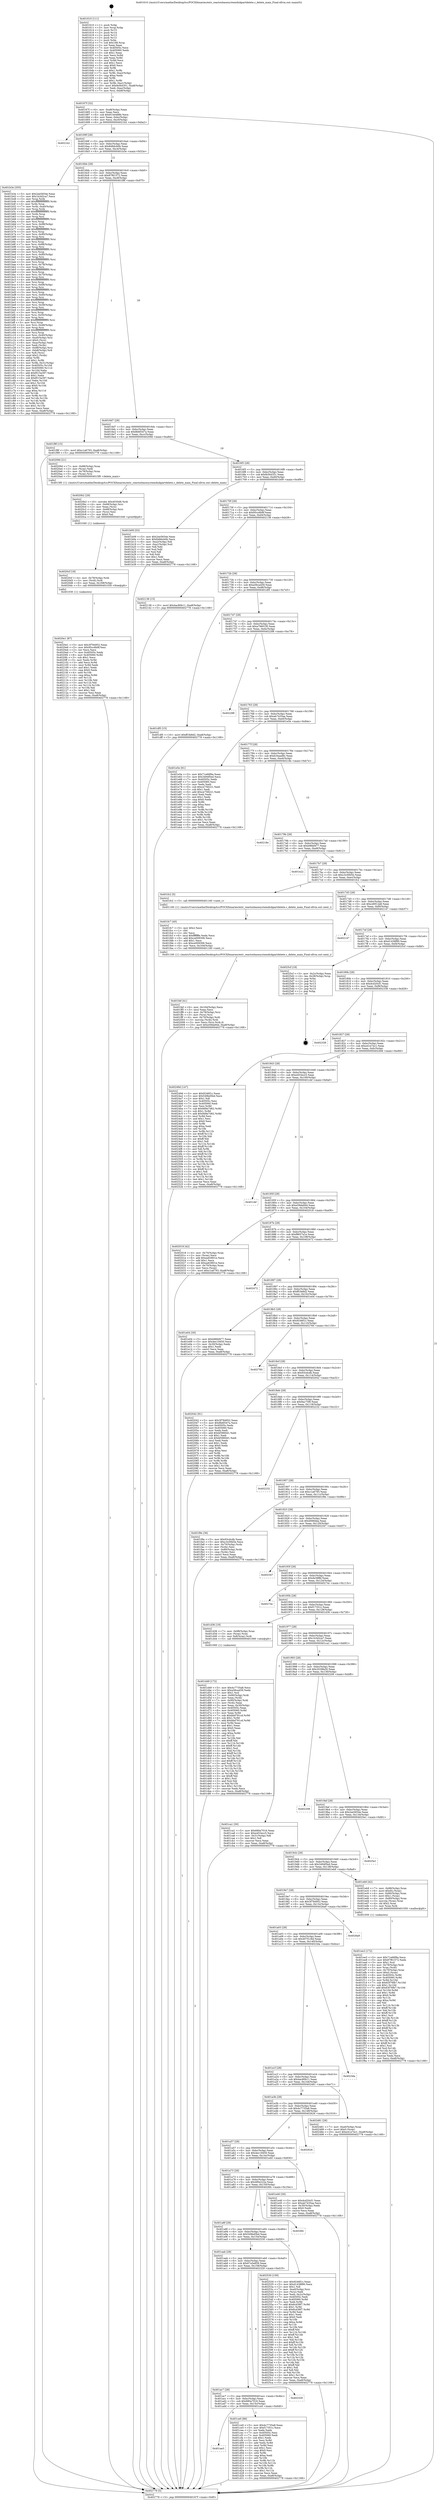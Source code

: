 digraph "0x401610" {
  label = "0x401610 (/mnt/c/Users/mathe/Desktop/tcc/POCII/binaries/extr_reactosbasesystemdiskpartdelete.c_delete_main_Final-ollvm.out::main(0))"
  labelloc = "t"
  node[shape=record]

  Entry [label="",width=0.3,height=0.3,shape=circle,fillcolor=black,style=filled]
  "0x40167f" [label="{
     0x40167f [32]\l
     | [instrs]\l
     &nbsp;&nbsp;0x40167f \<+6\>: mov -0xa8(%rbp),%eax\l
     &nbsp;&nbsp;0x401685 \<+2\>: mov %eax,%ecx\l
     &nbsp;&nbsp;0x401687 \<+6\>: sub $0x8144488b,%ecx\l
     &nbsp;&nbsp;0x40168d \<+6\>: mov %eax,-0xbc(%rbp)\l
     &nbsp;&nbsp;0x401693 \<+6\>: mov %ecx,-0xc0(%rbp)\l
     &nbsp;&nbsp;0x401699 \<+6\>: je 00000000004021b2 \<main+0xba2\>\l
  }"]
  "0x4021b2" [label="{
     0x4021b2\l
  }", style=dashed]
  "0x40169f" [label="{
     0x40169f [28]\l
     | [instrs]\l
     &nbsp;&nbsp;0x40169f \<+5\>: jmp 00000000004016a4 \<main+0x94\>\l
     &nbsp;&nbsp;0x4016a4 \<+6\>: mov -0xbc(%rbp),%eax\l
     &nbsp;&nbsp;0x4016aa \<+5\>: sub $0x848dcb0b,%eax\l
     &nbsp;&nbsp;0x4016af \<+6\>: mov %eax,-0xc4(%rbp)\l
     &nbsp;&nbsp;0x4016b5 \<+6\>: je 0000000000401b3e \<main+0x52e\>\l
  }"]
  Exit [label="",width=0.3,height=0.3,shape=circle,fillcolor=black,style=filled,peripheries=2]
  "0x401b3e" [label="{
     0x401b3e [355]\l
     | [instrs]\l
     &nbsp;&nbsp;0x401b3e \<+5\>: mov $0x2ee5654e,%eax\l
     &nbsp;&nbsp;0x401b43 \<+5\>: mov $0x1b3d2ca7,%ecx\l
     &nbsp;&nbsp;0x401b48 \<+3\>: mov %rsp,%rdx\l
     &nbsp;&nbsp;0x401b4b \<+4\>: add $0xfffffffffffffff0,%rdx\l
     &nbsp;&nbsp;0x401b4f \<+3\>: mov %rdx,%rsp\l
     &nbsp;&nbsp;0x401b52 \<+7\>: mov %rdx,-0xa0(%rbp)\l
     &nbsp;&nbsp;0x401b59 \<+3\>: mov %rsp,%rdx\l
     &nbsp;&nbsp;0x401b5c \<+4\>: add $0xfffffffffffffff0,%rdx\l
     &nbsp;&nbsp;0x401b60 \<+3\>: mov %rdx,%rsp\l
     &nbsp;&nbsp;0x401b63 \<+3\>: mov %rsp,%rsi\l
     &nbsp;&nbsp;0x401b66 \<+4\>: add $0xfffffffffffffff0,%rsi\l
     &nbsp;&nbsp;0x401b6a \<+3\>: mov %rsi,%rsp\l
     &nbsp;&nbsp;0x401b6d \<+7\>: mov %rsi,-0x98(%rbp)\l
     &nbsp;&nbsp;0x401b74 \<+3\>: mov %rsp,%rsi\l
     &nbsp;&nbsp;0x401b77 \<+4\>: add $0xfffffffffffffff0,%rsi\l
     &nbsp;&nbsp;0x401b7b \<+3\>: mov %rsi,%rsp\l
     &nbsp;&nbsp;0x401b7e \<+7\>: mov %rsi,-0x90(%rbp)\l
     &nbsp;&nbsp;0x401b85 \<+3\>: mov %rsp,%rsi\l
     &nbsp;&nbsp;0x401b88 \<+4\>: add $0xfffffffffffffff0,%rsi\l
     &nbsp;&nbsp;0x401b8c \<+3\>: mov %rsi,%rsp\l
     &nbsp;&nbsp;0x401b8f \<+7\>: mov %rsi,-0x88(%rbp)\l
     &nbsp;&nbsp;0x401b96 \<+3\>: mov %rsp,%rsi\l
     &nbsp;&nbsp;0x401b99 \<+4\>: add $0xfffffffffffffff0,%rsi\l
     &nbsp;&nbsp;0x401b9d \<+3\>: mov %rsi,%rsp\l
     &nbsp;&nbsp;0x401ba0 \<+4\>: mov %rsi,-0x80(%rbp)\l
     &nbsp;&nbsp;0x401ba4 \<+3\>: mov %rsp,%rsi\l
     &nbsp;&nbsp;0x401ba7 \<+4\>: add $0xfffffffffffffff0,%rsi\l
     &nbsp;&nbsp;0x401bab \<+3\>: mov %rsi,%rsp\l
     &nbsp;&nbsp;0x401bae \<+4\>: mov %rsi,-0x78(%rbp)\l
     &nbsp;&nbsp;0x401bb2 \<+3\>: mov %rsp,%rsi\l
     &nbsp;&nbsp;0x401bb5 \<+4\>: add $0xfffffffffffffff0,%rsi\l
     &nbsp;&nbsp;0x401bb9 \<+3\>: mov %rsi,%rsp\l
     &nbsp;&nbsp;0x401bbc \<+4\>: mov %rsi,-0x70(%rbp)\l
     &nbsp;&nbsp;0x401bc0 \<+3\>: mov %rsp,%rsi\l
     &nbsp;&nbsp;0x401bc3 \<+4\>: add $0xfffffffffffffff0,%rsi\l
     &nbsp;&nbsp;0x401bc7 \<+3\>: mov %rsi,%rsp\l
     &nbsp;&nbsp;0x401bca \<+4\>: mov %rsi,-0x68(%rbp)\l
     &nbsp;&nbsp;0x401bce \<+3\>: mov %rsp,%rsi\l
     &nbsp;&nbsp;0x401bd1 \<+4\>: add $0xfffffffffffffff0,%rsi\l
     &nbsp;&nbsp;0x401bd5 \<+3\>: mov %rsi,%rsp\l
     &nbsp;&nbsp;0x401bd8 \<+4\>: mov %rsi,-0x60(%rbp)\l
     &nbsp;&nbsp;0x401bdc \<+3\>: mov %rsp,%rsi\l
     &nbsp;&nbsp;0x401bdf \<+4\>: add $0xfffffffffffffff0,%rsi\l
     &nbsp;&nbsp;0x401be3 \<+3\>: mov %rsi,%rsp\l
     &nbsp;&nbsp;0x401be6 \<+4\>: mov %rsi,-0x58(%rbp)\l
     &nbsp;&nbsp;0x401bea \<+3\>: mov %rsp,%rsi\l
     &nbsp;&nbsp;0x401bed \<+4\>: add $0xfffffffffffffff0,%rsi\l
     &nbsp;&nbsp;0x401bf1 \<+3\>: mov %rsi,%rsp\l
     &nbsp;&nbsp;0x401bf4 \<+4\>: mov %rsi,-0x50(%rbp)\l
     &nbsp;&nbsp;0x401bf8 \<+3\>: mov %rsp,%rsi\l
     &nbsp;&nbsp;0x401bfb \<+4\>: add $0xfffffffffffffff0,%rsi\l
     &nbsp;&nbsp;0x401bff \<+3\>: mov %rsi,%rsp\l
     &nbsp;&nbsp;0x401c02 \<+4\>: mov %rsi,-0x48(%rbp)\l
     &nbsp;&nbsp;0x401c06 \<+3\>: mov %rsp,%rsi\l
     &nbsp;&nbsp;0x401c09 \<+4\>: add $0xfffffffffffffff0,%rsi\l
     &nbsp;&nbsp;0x401c0d \<+3\>: mov %rsi,%rsp\l
     &nbsp;&nbsp;0x401c10 \<+4\>: mov %rsi,-0x40(%rbp)\l
     &nbsp;&nbsp;0x401c14 \<+7\>: mov -0xa0(%rbp),%rsi\l
     &nbsp;&nbsp;0x401c1b \<+6\>: movl $0x0,(%rsi)\l
     &nbsp;&nbsp;0x401c21 \<+6\>: mov -0xac(%rbp),%edi\l
     &nbsp;&nbsp;0x401c27 \<+2\>: mov %edi,(%rdx)\l
     &nbsp;&nbsp;0x401c29 \<+7\>: mov -0x98(%rbp),%rsi\l
     &nbsp;&nbsp;0x401c30 \<+7\>: mov -0xb8(%rbp),%r8\l
     &nbsp;&nbsp;0x401c37 \<+3\>: mov %r8,(%rsi)\l
     &nbsp;&nbsp;0x401c3a \<+3\>: cmpl $0x2,(%rdx)\l
     &nbsp;&nbsp;0x401c3d \<+4\>: setne %r9b\l
     &nbsp;&nbsp;0x401c41 \<+4\>: and $0x1,%r9b\l
     &nbsp;&nbsp;0x401c45 \<+4\>: mov %r9b,-0x31(%rbp)\l
     &nbsp;&nbsp;0x401c49 \<+8\>: mov 0x40505c,%r10d\l
     &nbsp;&nbsp;0x401c51 \<+8\>: mov 0x405060,%r11d\l
     &nbsp;&nbsp;0x401c59 \<+3\>: mov %r10d,%ebx\l
     &nbsp;&nbsp;0x401c5c \<+6\>: add $0xf015a397,%ebx\l
     &nbsp;&nbsp;0x401c62 \<+3\>: sub $0x1,%ebx\l
     &nbsp;&nbsp;0x401c65 \<+6\>: sub $0xf015a397,%ebx\l
     &nbsp;&nbsp;0x401c6b \<+4\>: imul %ebx,%r10d\l
     &nbsp;&nbsp;0x401c6f \<+4\>: and $0x1,%r10d\l
     &nbsp;&nbsp;0x401c73 \<+4\>: cmp $0x0,%r10d\l
     &nbsp;&nbsp;0x401c77 \<+4\>: sete %r9b\l
     &nbsp;&nbsp;0x401c7b \<+4\>: cmp $0xa,%r11d\l
     &nbsp;&nbsp;0x401c7f \<+4\>: setl %r14b\l
     &nbsp;&nbsp;0x401c83 \<+3\>: mov %r9b,%r15b\l
     &nbsp;&nbsp;0x401c86 \<+3\>: and %r14b,%r15b\l
     &nbsp;&nbsp;0x401c89 \<+3\>: xor %r14b,%r9b\l
     &nbsp;&nbsp;0x401c8c \<+3\>: or %r9b,%r15b\l
     &nbsp;&nbsp;0x401c8f \<+4\>: test $0x1,%r15b\l
     &nbsp;&nbsp;0x401c93 \<+3\>: cmovne %ecx,%eax\l
     &nbsp;&nbsp;0x401c96 \<+6\>: mov %eax,-0xa8(%rbp)\l
     &nbsp;&nbsp;0x401c9c \<+5\>: jmp 0000000000402778 \<main+0x1168\>\l
  }"]
  "0x4016bb" [label="{
     0x4016bb [28]\l
     | [instrs]\l
     &nbsp;&nbsp;0x4016bb \<+5\>: jmp 00000000004016c0 \<main+0xb0\>\l
     &nbsp;&nbsp;0x4016c0 \<+6\>: mov -0xbc(%rbp),%eax\l
     &nbsp;&nbsp;0x4016c6 \<+5\>: sub $0x87f61572,%eax\l
     &nbsp;&nbsp;0x4016cb \<+6\>: mov %eax,-0xc8(%rbp)\l
     &nbsp;&nbsp;0x4016d1 \<+6\>: je 0000000000401f8f \<main+0x97f\>\l
  }"]
  "0x4020e1" [label="{
     0x4020e1 [87]\l
     | [instrs]\l
     &nbsp;&nbsp;0x4020e1 \<+5\>: mov $0x3f784952,%eax\l
     &nbsp;&nbsp;0x4020e6 \<+5\>: mov $0x95cc6b9f,%esi\l
     &nbsp;&nbsp;0x4020eb \<+2\>: xor %ecx,%ecx\l
     &nbsp;&nbsp;0x4020ed \<+7\>: mov 0x40505c,%edx\l
     &nbsp;&nbsp;0x4020f4 \<+8\>: mov 0x405060,%r8d\l
     &nbsp;&nbsp;0x4020fc \<+3\>: sub $0x1,%ecx\l
     &nbsp;&nbsp;0x4020ff \<+3\>: mov %edx,%r9d\l
     &nbsp;&nbsp;0x402102 \<+3\>: add %ecx,%r9d\l
     &nbsp;&nbsp;0x402105 \<+4\>: imul %r9d,%edx\l
     &nbsp;&nbsp;0x402109 \<+3\>: and $0x1,%edx\l
     &nbsp;&nbsp;0x40210c \<+3\>: cmp $0x0,%edx\l
     &nbsp;&nbsp;0x40210f \<+4\>: sete %r10b\l
     &nbsp;&nbsp;0x402113 \<+4\>: cmp $0xa,%r8d\l
     &nbsp;&nbsp;0x402117 \<+4\>: setl %r11b\l
     &nbsp;&nbsp;0x40211b \<+3\>: mov %r10b,%bl\l
     &nbsp;&nbsp;0x40211e \<+3\>: and %r11b,%bl\l
     &nbsp;&nbsp;0x402121 \<+3\>: xor %r11b,%r10b\l
     &nbsp;&nbsp;0x402124 \<+3\>: or %r10b,%bl\l
     &nbsp;&nbsp;0x402127 \<+3\>: test $0x1,%bl\l
     &nbsp;&nbsp;0x40212a \<+3\>: cmovne %esi,%eax\l
     &nbsp;&nbsp;0x40212d \<+6\>: mov %eax,-0xa8(%rbp)\l
     &nbsp;&nbsp;0x402133 \<+5\>: jmp 0000000000402778 \<main+0x1168\>\l
  }"]
  "0x401f8f" [label="{
     0x401f8f [15]\l
     | [instrs]\l
     &nbsp;&nbsp;0x401f8f \<+10\>: movl $0xc1a6793,-0xa8(%rbp)\l
     &nbsp;&nbsp;0x401f99 \<+5\>: jmp 0000000000402778 \<main+0x1168\>\l
  }"]
  "0x4016d7" [label="{
     0x4016d7 [28]\l
     | [instrs]\l
     &nbsp;&nbsp;0x4016d7 \<+5\>: jmp 00000000004016dc \<main+0xcc\>\l
     &nbsp;&nbsp;0x4016dc \<+6\>: mov -0xbc(%rbp),%eax\l
     &nbsp;&nbsp;0x4016e2 \<+5\>: sub $0x8b6f347a,%eax\l
     &nbsp;&nbsp;0x4016e7 \<+6\>: mov %eax,-0xcc(%rbp)\l
     &nbsp;&nbsp;0x4016ed \<+6\>: je 000000000040209d \<main+0xa8d\>\l
  }"]
  "0x4020cf" [label="{
     0x4020cf [18]\l
     | [instrs]\l
     &nbsp;&nbsp;0x4020cf \<+4\>: mov -0x78(%rbp),%rdi\l
     &nbsp;&nbsp;0x4020d3 \<+3\>: mov (%rdi),%rdi\l
     &nbsp;&nbsp;0x4020d6 \<+6\>: mov %eax,-0x168(%rbp)\l
     &nbsp;&nbsp;0x4020dc \<+5\>: call 0000000000401030 \<free@plt\>\l
     | [calls]\l
     &nbsp;&nbsp;0x401030 \{1\} (unknown)\l
  }"]
  "0x40209d" [label="{
     0x40209d [21]\l
     | [instrs]\l
     &nbsp;&nbsp;0x40209d \<+7\>: mov -0x88(%rbp),%rax\l
     &nbsp;&nbsp;0x4020a4 \<+2\>: mov (%rax),%edi\l
     &nbsp;&nbsp;0x4020a6 \<+4\>: mov -0x78(%rbp),%rax\l
     &nbsp;&nbsp;0x4020aa \<+3\>: mov (%rax),%rsi\l
     &nbsp;&nbsp;0x4020ad \<+5\>: call 00000000004015f0 \<delete_main\>\l
     | [calls]\l
     &nbsp;&nbsp;0x4015f0 \{1\} (/mnt/c/Users/mathe/Desktop/tcc/POCII/binaries/extr_reactosbasesystemdiskpartdelete.c_delete_main_Final-ollvm.out::delete_main)\l
  }"]
  "0x4016f3" [label="{
     0x4016f3 [28]\l
     | [instrs]\l
     &nbsp;&nbsp;0x4016f3 \<+5\>: jmp 00000000004016f8 \<main+0xe8\>\l
     &nbsp;&nbsp;0x4016f8 \<+6\>: mov -0xbc(%rbp),%eax\l
     &nbsp;&nbsp;0x4016fe \<+5\>: sub $0x8cf44351,%eax\l
     &nbsp;&nbsp;0x401703 \<+6\>: mov %eax,-0xd0(%rbp)\l
     &nbsp;&nbsp;0x401709 \<+6\>: je 0000000000401b09 \<main+0x4f9\>\l
  }"]
  "0x4020b2" [label="{
     0x4020b2 [29]\l
     | [instrs]\l
     &nbsp;&nbsp;0x4020b2 \<+10\>: movabs $0x4030d6,%rdi\l
     &nbsp;&nbsp;0x4020bc \<+4\>: mov -0x68(%rbp),%rsi\l
     &nbsp;&nbsp;0x4020c0 \<+2\>: mov %eax,(%rsi)\l
     &nbsp;&nbsp;0x4020c2 \<+4\>: mov -0x68(%rbp),%rsi\l
     &nbsp;&nbsp;0x4020c6 \<+2\>: mov (%rsi),%esi\l
     &nbsp;&nbsp;0x4020c8 \<+2\>: mov $0x0,%al\l
     &nbsp;&nbsp;0x4020ca \<+5\>: call 0000000000401040 \<printf@plt\>\l
     | [calls]\l
     &nbsp;&nbsp;0x401040 \{1\} (unknown)\l
  }"]
  "0x401b09" [label="{
     0x401b09 [53]\l
     | [instrs]\l
     &nbsp;&nbsp;0x401b09 \<+5\>: mov $0x2ee5654e,%eax\l
     &nbsp;&nbsp;0x401b0e \<+5\>: mov $0x848dcb0b,%ecx\l
     &nbsp;&nbsp;0x401b13 \<+6\>: mov -0xa2(%rbp),%dl\l
     &nbsp;&nbsp;0x401b19 \<+7\>: mov -0xa1(%rbp),%sil\l
     &nbsp;&nbsp;0x401b20 \<+3\>: mov %dl,%dil\l
     &nbsp;&nbsp;0x401b23 \<+3\>: and %sil,%dil\l
     &nbsp;&nbsp;0x401b26 \<+3\>: xor %sil,%dl\l
     &nbsp;&nbsp;0x401b29 \<+3\>: or %dl,%dil\l
     &nbsp;&nbsp;0x401b2c \<+4\>: test $0x1,%dil\l
     &nbsp;&nbsp;0x401b30 \<+3\>: cmovne %ecx,%eax\l
     &nbsp;&nbsp;0x401b33 \<+6\>: mov %eax,-0xa8(%rbp)\l
     &nbsp;&nbsp;0x401b39 \<+5\>: jmp 0000000000402778 \<main+0x1168\>\l
  }"]
  "0x40170f" [label="{
     0x40170f [28]\l
     | [instrs]\l
     &nbsp;&nbsp;0x40170f \<+5\>: jmp 0000000000401714 \<main+0x104\>\l
     &nbsp;&nbsp;0x401714 \<+6\>: mov -0xbc(%rbp),%eax\l
     &nbsp;&nbsp;0x40171a \<+5\>: sub $0x95cc6b9f,%eax\l
     &nbsp;&nbsp;0x40171f \<+6\>: mov %eax,-0xd4(%rbp)\l
     &nbsp;&nbsp;0x401725 \<+6\>: je 0000000000402138 \<main+0xb28\>\l
  }"]
  "0x402778" [label="{
     0x402778 [5]\l
     | [instrs]\l
     &nbsp;&nbsp;0x402778 \<+5\>: jmp 000000000040167f \<main+0x6f\>\l
  }"]
  "0x401610" [label="{
     0x401610 [111]\l
     | [instrs]\l
     &nbsp;&nbsp;0x401610 \<+1\>: push %rbp\l
     &nbsp;&nbsp;0x401611 \<+3\>: mov %rsp,%rbp\l
     &nbsp;&nbsp;0x401614 \<+2\>: push %r15\l
     &nbsp;&nbsp;0x401616 \<+2\>: push %r14\l
     &nbsp;&nbsp;0x401618 \<+2\>: push %r13\l
     &nbsp;&nbsp;0x40161a \<+2\>: push %r12\l
     &nbsp;&nbsp;0x40161c \<+1\>: push %rbx\l
     &nbsp;&nbsp;0x40161d \<+7\>: sub $0x168,%rsp\l
     &nbsp;&nbsp;0x401624 \<+2\>: xor %eax,%eax\l
     &nbsp;&nbsp;0x401626 \<+7\>: mov 0x40505c,%ecx\l
     &nbsp;&nbsp;0x40162d \<+7\>: mov 0x405060,%edx\l
     &nbsp;&nbsp;0x401634 \<+3\>: sub $0x1,%eax\l
     &nbsp;&nbsp;0x401637 \<+3\>: mov %ecx,%r8d\l
     &nbsp;&nbsp;0x40163a \<+3\>: add %eax,%r8d\l
     &nbsp;&nbsp;0x40163d \<+4\>: imul %r8d,%ecx\l
     &nbsp;&nbsp;0x401641 \<+3\>: and $0x1,%ecx\l
     &nbsp;&nbsp;0x401644 \<+3\>: cmp $0x0,%ecx\l
     &nbsp;&nbsp;0x401647 \<+4\>: sete %r9b\l
     &nbsp;&nbsp;0x40164b \<+4\>: and $0x1,%r9b\l
     &nbsp;&nbsp;0x40164f \<+7\>: mov %r9b,-0xa2(%rbp)\l
     &nbsp;&nbsp;0x401656 \<+3\>: cmp $0xa,%edx\l
     &nbsp;&nbsp;0x401659 \<+4\>: setl %r9b\l
     &nbsp;&nbsp;0x40165d \<+4\>: and $0x1,%r9b\l
     &nbsp;&nbsp;0x401661 \<+7\>: mov %r9b,-0xa1(%rbp)\l
     &nbsp;&nbsp;0x401668 \<+10\>: movl $0x8cf44351,-0xa8(%rbp)\l
     &nbsp;&nbsp;0x401672 \<+6\>: mov %edi,-0xac(%rbp)\l
     &nbsp;&nbsp;0x401678 \<+7\>: mov %rsi,-0xb8(%rbp)\l
  }"]
  "0x401fef" [label="{
     0x401fef [41]\l
     | [instrs]\l
     &nbsp;&nbsp;0x401fef \<+6\>: mov -0x164(%rbp),%ecx\l
     &nbsp;&nbsp;0x401ff5 \<+3\>: imul %eax,%ecx\l
     &nbsp;&nbsp;0x401ff8 \<+4\>: mov -0x78(%rbp),%rsi\l
     &nbsp;&nbsp;0x401ffc \<+3\>: mov (%rsi),%rsi\l
     &nbsp;&nbsp;0x401fff \<+4\>: mov -0x70(%rbp),%rdi\l
     &nbsp;&nbsp;0x402003 \<+3\>: movslq (%rdi),%rdi\l
     &nbsp;&nbsp;0x402006 \<+3\>: mov %ecx,(%rsi,%rdi,4)\l
     &nbsp;&nbsp;0x402009 \<+10\>: movl $0xe59da944,-0xa8(%rbp)\l
     &nbsp;&nbsp;0x402013 \<+5\>: jmp 0000000000402778 \<main+0x1168\>\l
  }"]
  "0x401fc7" [label="{
     0x401fc7 [40]\l
     | [instrs]\l
     &nbsp;&nbsp;0x401fc7 \<+5\>: mov $0x2,%ecx\l
     &nbsp;&nbsp;0x401fcc \<+1\>: cltd\l
     &nbsp;&nbsp;0x401fcd \<+2\>: idiv %ecx\l
     &nbsp;&nbsp;0x401fcf \<+6\>: imul $0xfffffffe,%edx,%ecx\l
     &nbsp;&nbsp;0x401fd5 \<+6\>: add $0xce009306,%ecx\l
     &nbsp;&nbsp;0x401fdb \<+3\>: add $0x1,%ecx\l
     &nbsp;&nbsp;0x401fde \<+6\>: sub $0xce009306,%ecx\l
     &nbsp;&nbsp;0x401fe4 \<+6\>: mov %ecx,-0x164(%rbp)\l
     &nbsp;&nbsp;0x401fea \<+5\>: call 0000000000401160 \<next_i\>\l
     | [calls]\l
     &nbsp;&nbsp;0x401160 \{1\} (/mnt/c/Users/mathe/Desktop/tcc/POCII/binaries/extr_reactosbasesystemdiskpartdelete.c_delete_main_Final-ollvm.out::next_i)\l
  }"]
  "0x402138" [label="{
     0x402138 [15]\l
     | [instrs]\l
     &nbsp;&nbsp;0x402138 \<+10\>: movl $0x4ac80b11,-0xa8(%rbp)\l
     &nbsp;&nbsp;0x402142 \<+5\>: jmp 0000000000402778 \<main+0x1168\>\l
  }"]
  "0x40172b" [label="{
     0x40172b [28]\l
     | [instrs]\l
     &nbsp;&nbsp;0x40172b \<+5\>: jmp 0000000000401730 \<main+0x120\>\l
     &nbsp;&nbsp;0x401730 \<+6\>: mov -0xbc(%rbp),%eax\l
     &nbsp;&nbsp;0x401736 \<+5\>: sub $0xa56ca459,%eax\l
     &nbsp;&nbsp;0x40173b \<+6\>: mov %eax,-0xd8(%rbp)\l
     &nbsp;&nbsp;0x401741 \<+6\>: je 0000000000401df5 \<main+0x7e5\>\l
  }"]
  "0x401ee3" [label="{
     0x401ee3 [172]\l
     | [instrs]\l
     &nbsp;&nbsp;0x401ee3 \<+5\>: mov $0x71e66f9a,%ecx\l
     &nbsp;&nbsp;0x401ee8 \<+5\>: mov $0x87f61572,%edx\l
     &nbsp;&nbsp;0x401eed \<+3\>: mov $0x1,%sil\l
     &nbsp;&nbsp;0x401ef0 \<+4\>: mov -0x78(%rbp),%rdi\l
     &nbsp;&nbsp;0x401ef4 \<+3\>: mov %rax,(%rdi)\l
     &nbsp;&nbsp;0x401ef7 \<+4\>: mov -0x70(%rbp),%rax\l
     &nbsp;&nbsp;0x401efb \<+6\>: movl $0x0,(%rax)\l
     &nbsp;&nbsp;0x401f01 \<+8\>: mov 0x40505c,%r8d\l
     &nbsp;&nbsp;0x401f09 \<+8\>: mov 0x405060,%r9d\l
     &nbsp;&nbsp;0x401f11 \<+3\>: mov %r8d,%r10d\l
     &nbsp;&nbsp;0x401f14 \<+7\>: sub $0x63f76fb7,%r10d\l
     &nbsp;&nbsp;0x401f1b \<+4\>: sub $0x1,%r10d\l
     &nbsp;&nbsp;0x401f1f \<+7\>: add $0x63f76fb7,%r10d\l
     &nbsp;&nbsp;0x401f26 \<+4\>: imul %r10d,%r8d\l
     &nbsp;&nbsp;0x401f2a \<+4\>: and $0x1,%r8d\l
     &nbsp;&nbsp;0x401f2e \<+4\>: cmp $0x0,%r8d\l
     &nbsp;&nbsp;0x401f32 \<+4\>: sete %r11b\l
     &nbsp;&nbsp;0x401f36 \<+4\>: cmp $0xa,%r9d\l
     &nbsp;&nbsp;0x401f3a \<+3\>: setl %bl\l
     &nbsp;&nbsp;0x401f3d \<+3\>: mov %r11b,%r14b\l
     &nbsp;&nbsp;0x401f40 \<+4\>: xor $0xff,%r14b\l
     &nbsp;&nbsp;0x401f44 \<+3\>: mov %bl,%r15b\l
     &nbsp;&nbsp;0x401f47 \<+4\>: xor $0xff,%r15b\l
     &nbsp;&nbsp;0x401f4b \<+4\>: xor $0x1,%sil\l
     &nbsp;&nbsp;0x401f4f \<+3\>: mov %r14b,%r12b\l
     &nbsp;&nbsp;0x401f52 \<+4\>: and $0xff,%r12b\l
     &nbsp;&nbsp;0x401f56 \<+3\>: and %sil,%r11b\l
     &nbsp;&nbsp;0x401f59 \<+3\>: mov %r15b,%r13b\l
     &nbsp;&nbsp;0x401f5c \<+4\>: and $0xff,%r13b\l
     &nbsp;&nbsp;0x401f60 \<+3\>: and %sil,%bl\l
     &nbsp;&nbsp;0x401f63 \<+3\>: or %r11b,%r12b\l
     &nbsp;&nbsp;0x401f66 \<+3\>: or %bl,%r13b\l
     &nbsp;&nbsp;0x401f69 \<+3\>: xor %r13b,%r12b\l
     &nbsp;&nbsp;0x401f6c \<+3\>: or %r15b,%r14b\l
     &nbsp;&nbsp;0x401f6f \<+4\>: xor $0xff,%r14b\l
     &nbsp;&nbsp;0x401f73 \<+4\>: or $0x1,%sil\l
     &nbsp;&nbsp;0x401f77 \<+3\>: and %sil,%r14b\l
     &nbsp;&nbsp;0x401f7a \<+3\>: or %r14b,%r12b\l
     &nbsp;&nbsp;0x401f7d \<+4\>: test $0x1,%r12b\l
     &nbsp;&nbsp;0x401f81 \<+3\>: cmovne %edx,%ecx\l
     &nbsp;&nbsp;0x401f84 \<+6\>: mov %ecx,-0xa8(%rbp)\l
     &nbsp;&nbsp;0x401f8a \<+5\>: jmp 0000000000402778 \<main+0x1168\>\l
  }"]
  "0x401df5" [label="{
     0x401df5 [15]\l
     | [instrs]\l
     &nbsp;&nbsp;0x401df5 \<+10\>: movl $0xff1fe8d2,-0xa8(%rbp)\l
     &nbsp;&nbsp;0x401dff \<+5\>: jmp 0000000000402778 \<main+0x1168\>\l
  }"]
  "0x401747" [label="{
     0x401747 [28]\l
     | [instrs]\l
     &nbsp;&nbsp;0x401747 \<+5\>: jmp 000000000040174c \<main+0x13c\>\l
     &nbsp;&nbsp;0x40174c \<+6\>: mov -0xbc(%rbp),%eax\l
     &nbsp;&nbsp;0x401752 \<+5\>: sub $0xa79601f0,%eax\l
     &nbsp;&nbsp;0x401757 \<+6\>: mov %eax,-0xdc(%rbp)\l
     &nbsp;&nbsp;0x40175d \<+6\>: je 0000000000402288 \<main+0xc78\>\l
  }"]
  "0x401d49" [label="{
     0x401d49 [172]\l
     | [instrs]\l
     &nbsp;&nbsp;0x401d49 \<+5\>: mov $0x4c7735a8,%ecx\l
     &nbsp;&nbsp;0x401d4e \<+5\>: mov $0xa56ca459,%edx\l
     &nbsp;&nbsp;0x401d53 \<+3\>: mov $0x1,%sil\l
     &nbsp;&nbsp;0x401d56 \<+7\>: mov -0x90(%rbp),%rdi\l
     &nbsp;&nbsp;0x401d5d \<+2\>: mov %eax,(%rdi)\l
     &nbsp;&nbsp;0x401d5f \<+7\>: mov -0x90(%rbp),%rdi\l
     &nbsp;&nbsp;0x401d66 \<+2\>: mov (%rdi),%eax\l
     &nbsp;&nbsp;0x401d68 \<+3\>: mov %eax,-0x30(%rbp)\l
     &nbsp;&nbsp;0x401d6b \<+7\>: mov 0x40505c,%eax\l
     &nbsp;&nbsp;0x401d72 \<+8\>: mov 0x405060,%r8d\l
     &nbsp;&nbsp;0x401d7a \<+3\>: mov %eax,%r9d\l
     &nbsp;&nbsp;0x401d7d \<+7\>: sub $0xbbd781cd,%r9d\l
     &nbsp;&nbsp;0x401d84 \<+4\>: sub $0x1,%r9d\l
     &nbsp;&nbsp;0x401d88 \<+7\>: add $0xbbd781cd,%r9d\l
     &nbsp;&nbsp;0x401d8f \<+4\>: imul %r9d,%eax\l
     &nbsp;&nbsp;0x401d93 \<+3\>: and $0x1,%eax\l
     &nbsp;&nbsp;0x401d96 \<+3\>: cmp $0x0,%eax\l
     &nbsp;&nbsp;0x401d99 \<+4\>: sete %r10b\l
     &nbsp;&nbsp;0x401d9d \<+4\>: cmp $0xa,%r8d\l
     &nbsp;&nbsp;0x401da1 \<+4\>: setl %r11b\l
     &nbsp;&nbsp;0x401da5 \<+3\>: mov %r10b,%bl\l
     &nbsp;&nbsp;0x401da8 \<+3\>: xor $0xff,%bl\l
     &nbsp;&nbsp;0x401dab \<+3\>: mov %r11b,%r14b\l
     &nbsp;&nbsp;0x401dae \<+4\>: xor $0xff,%r14b\l
     &nbsp;&nbsp;0x401db2 \<+4\>: xor $0x1,%sil\l
     &nbsp;&nbsp;0x401db6 \<+3\>: mov %bl,%r15b\l
     &nbsp;&nbsp;0x401db9 \<+4\>: and $0xff,%r15b\l
     &nbsp;&nbsp;0x401dbd \<+3\>: and %sil,%r10b\l
     &nbsp;&nbsp;0x401dc0 \<+3\>: mov %r14b,%r12b\l
     &nbsp;&nbsp;0x401dc3 \<+4\>: and $0xff,%r12b\l
     &nbsp;&nbsp;0x401dc7 \<+3\>: and %sil,%r11b\l
     &nbsp;&nbsp;0x401dca \<+3\>: or %r10b,%r15b\l
     &nbsp;&nbsp;0x401dcd \<+3\>: or %r11b,%r12b\l
     &nbsp;&nbsp;0x401dd0 \<+3\>: xor %r12b,%r15b\l
     &nbsp;&nbsp;0x401dd3 \<+3\>: or %r14b,%bl\l
     &nbsp;&nbsp;0x401dd6 \<+3\>: xor $0xff,%bl\l
     &nbsp;&nbsp;0x401dd9 \<+4\>: or $0x1,%sil\l
     &nbsp;&nbsp;0x401ddd \<+3\>: and %sil,%bl\l
     &nbsp;&nbsp;0x401de0 \<+3\>: or %bl,%r15b\l
     &nbsp;&nbsp;0x401de3 \<+4\>: test $0x1,%r15b\l
     &nbsp;&nbsp;0x401de7 \<+3\>: cmovne %edx,%ecx\l
     &nbsp;&nbsp;0x401dea \<+6\>: mov %ecx,-0xa8(%rbp)\l
     &nbsp;&nbsp;0x401df0 \<+5\>: jmp 0000000000402778 \<main+0x1168\>\l
  }"]
  "0x402288" [label="{
     0x402288\l
  }", style=dashed]
  "0x401763" [label="{
     0x401763 [28]\l
     | [instrs]\l
     &nbsp;&nbsp;0x401763 \<+5\>: jmp 0000000000401768 \<main+0x158\>\l
     &nbsp;&nbsp;0x401768 \<+6\>: mov -0xbc(%rbp),%eax\l
     &nbsp;&nbsp;0x40176e \<+5\>: sub $0xab7435aa,%eax\l
     &nbsp;&nbsp;0x401773 \<+6\>: mov %eax,-0xe0(%rbp)\l
     &nbsp;&nbsp;0x401779 \<+6\>: je 0000000000401e5e \<main+0x84e\>\l
  }"]
  "0x401ae3" [label="{
     0x401ae3\l
  }", style=dashed]
  "0x401e5e" [label="{
     0x401e5e [91]\l
     | [instrs]\l
     &nbsp;&nbsp;0x401e5e \<+5\>: mov $0x71e66f9a,%eax\l
     &nbsp;&nbsp;0x401e63 \<+5\>: mov $0x3494f5ed,%ecx\l
     &nbsp;&nbsp;0x401e68 \<+7\>: mov 0x40505c,%edx\l
     &nbsp;&nbsp;0x401e6f \<+7\>: mov 0x405060,%esi\l
     &nbsp;&nbsp;0x401e76 \<+2\>: mov %edx,%edi\l
     &nbsp;&nbsp;0x401e78 \<+6\>: sub $0xce758221,%edi\l
     &nbsp;&nbsp;0x401e7e \<+3\>: sub $0x1,%edi\l
     &nbsp;&nbsp;0x401e81 \<+6\>: add $0xce758221,%edi\l
     &nbsp;&nbsp;0x401e87 \<+3\>: imul %edi,%edx\l
     &nbsp;&nbsp;0x401e8a \<+3\>: and $0x1,%edx\l
     &nbsp;&nbsp;0x401e8d \<+3\>: cmp $0x0,%edx\l
     &nbsp;&nbsp;0x401e90 \<+4\>: sete %r8b\l
     &nbsp;&nbsp;0x401e94 \<+3\>: cmp $0xa,%esi\l
     &nbsp;&nbsp;0x401e97 \<+4\>: setl %r9b\l
     &nbsp;&nbsp;0x401e9b \<+3\>: mov %r8b,%r10b\l
     &nbsp;&nbsp;0x401e9e \<+3\>: and %r9b,%r10b\l
     &nbsp;&nbsp;0x401ea1 \<+3\>: xor %r9b,%r8b\l
     &nbsp;&nbsp;0x401ea4 \<+3\>: or %r8b,%r10b\l
     &nbsp;&nbsp;0x401ea7 \<+4\>: test $0x1,%r10b\l
     &nbsp;&nbsp;0x401eab \<+3\>: cmovne %ecx,%eax\l
     &nbsp;&nbsp;0x401eae \<+6\>: mov %eax,-0xa8(%rbp)\l
     &nbsp;&nbsp;0x401eb4 \<+5\>: jmp 0000000000402778 \<main+0x1168\>\l
  }"]
  "0x40177f" [label="{
     0x40177f [28]\l
     | [instrs]\l
     &nbsp;&nbsp;0x40177f \<+5\>: jmp 0000000000401784 \<main+0x174\>\l
     &nbsp;&nbsp;0x401784 \<+6\>: mov -0xbc(%rbp),%eax\l
     &nbsp;&nbsp;0x40178a \<+5\>: sub $0xb34aad9c,%eax\l
     &nbsp;&nbsp;0x40178f \<+6\>: mov %eax,-0xe4(%rbp)\l
     &nbsp;&nbsp;0x401795 \<+6\>: je 000000000040218e \<main+0xb7e\>\l
  }"]
  "0x401ce0" [label="{
     0x401ce0 [86]\l
     | [instrs]\l
     &nbsp;&nbsp;0x401ce0 \<+5\>: mov $0x4c7735a8,%eax\l
     &nbsp;&nbsp;0x401ce5 \<+5\>: mov $0xf17351c,%ecx\l
     &nbsp;&nbsp;0x401cea \<+2\>: xor %edx,%edx\l
     &nbsp;&nbsp;0x401cec \<+7\>: mov 0x40505c,%esi\l
     &nbsp;&nbsp;0x401cf3 \<+7\>: mov 0x405060,%edi\l
     &nbsp;&nbsp;0x401cfa \<+3\>: sub $0x1,%edx\l
     &nbsp;&nbsp;0x401cfd \<+3\>: mov %esi,%r8d\l
     &nbsp;&nbsp;0x401d00 \<+3\>: add %edx,%r8d\l
     &nbsp;&nbsp;0x401d03 \<+4\>: imul %r8d,%esi\l
     &nbsp;&nbsp;0x401d07 \<+3\>: and $0x1,%esi\l
     &nbsp;&nbsp;0x401d0a \<+3\>: cmp $0x0,%esi\l
     &nbsp;&nbsp;0x401d0d \<+4\>: sete %r9b\l
     &nbsp;&nbsp;0x401d11 \<+3\>: cmp $0xa,%edi\l
     &nbsp;&nbsp;0x401d14 \<+4\>: setl %r10b\l
     &nbsp;&nbsp;0x401d18 \<+3\>: mov %r9b,%r11b\l
     &nbsp;&nbsp;0x401d1b \<+3\>: and %r10b,%r11b\l
     &nbsp;&nbsp;0x401d1e \<+3\>: xor %r10b,%r9b\l
     &nbsp;&nbsp;0x401d21 \<+3\>: or %r9b,%r11b\l
     &nbsp;&nbsp;0x401d24 \<+4\>: test $0x1,%r11b\l
     &nbsp;&nbsp;0x401d28 \<+3\>: cmovne %ecx,%eax\l
     &nbsp;&nbsp;0x401d2b \<+6\>: mov %eax,-0xa8(%rbp)\l
     &nbsp;&nbsp;0x401d31 \<+5\>: jmp 0000000000402778 \<main+0x1168\>\l
  }"]
  "0x40218e" [label="{
     0x40218e\l
  }", style=dashed]
  "0x40179b" [label="{
     0x40179b [28]\l
     | [instrs]\l
     &nbsp;&nbsp;0x40179b \<+5\>: jmp 00000000004017a0 \<main+0x190\>\l
     &nbsp;&nbsp;0x4017a0 \<+6\>: mov -0xbc(%rbp),%eax\l
     &nbsp;&nbsp;0x4017a6 \<+5\>: sub $0xb96bf477,%eax\l
     &nbsp;&nbsp;0x4017ab \<+6\>: mov %eax,-0xe8(%rbp)\l
     &nbsp;&nbsp;0x4017b1 \<+6\>: je 0000000000401e22 \<main+0x812\>\l
  }"]
  "0x401ac7" [label="{
     0x401ac7 [28]\l
     | [instrs]\l
     &nbsp;&nbsp;0x401ac7 \<+5\>: jmp 0000000000401acc \<main+0x4bc\>\l
     &nbsp;&nbsp;0x401acc \<+6\>: mov -0xbc(%rbp),%eax\l
     &nbsp;&nbsp;0x401ad2 \<+5\>: sub $0x680a7016,%eax\l
     &nbsp;&nbsp;0x401ad7 \<+6\>: mov %eax,-0x15c(%rbp)\l
     &nbsp;&nbsp;0x401add \<+6\>: je 0000000000401ce0 \<main+0x6d0\>\l
  }"]
  "0x401e22" [label="{
     0x401e22\l
  }", style=dashed]
  "0x4017b7" [label="{
     0x4017b7 [28]\l
     | [instrs]\l
     &nbsp;&nbsp;0x4017b7 \<+5\>: jmp 00000000004017bc \<main+0x1ac\>\l
     &nbsp;&nbsp;0x4017bc \<+6\>: mov -0xbc(%rbp),%eax\l
     &nbsp;&nbsp;0x4017c2 \<+5\>: sub $0xc3c00b5e,%eax\l
     &nbsp;&nbsp;0x4017c7 \<+6\>: mov %eax,-0xec(%rbp)\l
     &nbsp;&nbsp;0x4017cd \<+6\>: je 0000000000401fc2 \<main+0x9b2\>\l
  }"]
  "0x402329" [label="{
     0x402329\l
  }", style=dashed]
  "0x401fc2" [label="{
     0x401fc2 [5]\l
     | [instrs]\l
     &nbsp;&nbsp;0x401fc2 \<+5\>: call 0000000000401160 \<next_i\>\l
     | [calls]\l
     &nbsp;&nbsp;0x401160 \{1\} (/mnt/c/Users/mathe/Desktop/tcc/POCII/binaries/extr_reactosbasesystemdiskpartdelete.c_delete_main_Final-ollvm.out::next_i)\l
  }"]
  "0x4017d3" [label="{
     0x4017d3 [28]\l
     | [instrs]\l
     &nbsp;&nbsp;0x4017d3 \<+5\>: jmp 00000000004017d8 \<main+0x1c8\>\l
     &nbsp;&nbsp;0x4017d8 \<+6\>: mov -0xbc(%rbp),%eax\l
     &nbsp;&nbsp;0x4017de \<+5\>: sub $0xcd0f12a8,%eax\l
     &nbsp;&nbsp;0x4017e3 \<+6\>: mov %eax,-0xf0(%rbp)\l
     &nbsp;&nbsp;0x4017e9 \<+6\>: je 0000000000402147 \<main+0xb37\>\l
  }"]
  "0x401aab" [label="{
     0x401aab [28]\l
     | [instrs]\l
     &nbsp;&nbsp;0x401aab \<+5\>: jmp 0000000000401ab0 \<main+0x4a0\>\l
     &nbsp;&nbsp;0x401ab0 \<+6\>: mov -0xbc(%rbp),%eax\l
     &nbsp;&nbsp;0x401ab6 \<+5\>: sub $0x67a5e859,%eax\l
     &nbsp;&nbsp;0x401abb \<+6\>: mov %eax,-0x158(%rbp)\l
     &nbsp;&nbsp;0x401ac1 \<+6\>: je 0000000000402329 \<main+0xd19\>\l
  }"]
  "0x402147" [label="{
     0x402147\l
  }", style=dashed]
  "0x4017ef" [label="{
     0x4017ef [28]\l
     | [instrs]\l
     &nbsp;&nbsp;0x4017ef \<+5\>: jmp 00000000004017f4 \<main+0x1e4\>\l
     &nbsp;&nbsp;0x4017f4 \<+6\>: mov -0xbc(%rbp),%eax\l
     &nbsp;&nbsp;0x4017fa \<+5\>: sub $0xd1438f90,%eax\l
     &nbsp;&nbsp;0x4017ff \<+6\>: mov %eax,-0xf4(%rbp)\l
     &nbsp;&nbsp;0x401805 \<+6\>: je 00000000004025cf \<main+0xfbf\>\l
  }"]
  "0x402530" [label="{
     0x402530 [159]\l
     | [instrs]\l
     &nbsp;&nbsp;0x402530 \<+5\>: mov $0x9246f1c,%eax\l
     &nbsp;&nbsp;0x402535 \<+5\>: mov $0xd1438f90,%ecx\l
     &nbsp;&nbsp;0x40253a \<+2\>: mov $0x1,%dl\l
     &nbsp;&nbsp;0x40253c \<+7\>: mov -0xa0(%rbp),%rsi\l
     &nbsp;&nbsp;0x402543 \<+2\>: mov (%rsi),%edi\l
     &nbsp;&nbsp;0x402545 \<+3\>: mov %edi,-0x2c(%rbp)\l
     &nbsp;&nbsp;0x402548 \<+7\>: mov 0x40505c,%edi\l
     &nbsp;&nbsp;0x40254f \<+8\>: mov 0x405060,%r8d\l
     &nbsp;&nbsp;0x402557 \<+3\>: mov %edi,%r9d\l
     &nbsp;&nbsp;0x40255a \<+7\>: add $0x6cd38f7,%r9d\l
     &nbsp;&nbsp;0x402561 \<+4\>: sub $0x1,%r9d\l
     &nbsp;&nbsp;0x402565 \<+7\>: sub $0x6cd38f7,%r9d\l
     &nbsp;&nbsp;0x40256c \<+4\>: imul %r9d,%edi\l
     &nbsp;&nbsp;0x402570 \<+3\>: and $0x1,%edi\l
     &nbsp;&nbsp;0x402573 \<+3\>: cmp $0x0,%edi\l
     &nbsp;&nbsp;0x402576 \<+4\>: sete %r10b\l
     &nbsp;&nbsp;0x40257a \<+4\>: cmp $0xa,%r8d\l
     &nbsp;&nbsp;0x40257e \<+4\>: setl %r11b\l
     &nbsp;&nbsp;0x402582 \<+3\>: mov %r10b,%bl\l
     &nbsp;&nbsp;0x402585 \<+3\>: xor $0xff,%bl\l
     &nbsp;&nbsp;0x402588 \<+3\>: mov %r11b,%r14b\l
     &nbsp;&nbsp;0x40258b \<+4\>: xor $0xff,%r14b\l
     &nbsp;&nbsp;0x40258f \<+3\>: xor $0x1,%dl\l
     &nbsp;&nbsp;0x402592 \<+3\>: mov %bl,%r15b\l
     &nbsp;&nbsp;0x402595 \<+4\>: and $0xff,%r15b\l
     &nbsp;&nbsp;0x402599 \<+3\>: and %dl,%r10b\l
     &nbsp;&nbsp;0x40259c \<+3\>: mov %r14b,%r12b\l
     &nbsp;&nbsp;0x40259f \<+4\>: and $0xff,%r12b\l
     &nbsp;&nbsp;0x4025a3 \<+3\>: and %dl,%r11b\l
     &nbsp;&nbsp;0x4025a6 \<+3\>: or %r10b,%r15b\l
     &nbsp;&nbsp;0x4025a9 \<+3\>: or %r11b,%r12b\l
     &nbsp;&nbsp;0x4025ac \<+3\>: xor %r12b,%r15b\l
     &nbsp;&nbsp;0x4025af \<+3\>: or %r14b,%bl\l
     &nbsp;&nbsp;0x4025b2 \<+3\>: xor $0xff,%bl\l
     &nbsp;&nbsp;0x4025b5 \<+3\>: or $0x1,%dl\l
     &nbsp;&nbsp;0x4025b8 \<+2\>: and %dl,%bl\l
     &nbsp;&nbsp;0x4025ba \<+3\>: or %bl,%r15b\l
     &nbsp;&nbsp;0x4025bd \<+4\>: test $0x1,%r15b\l
     &nbsp;&nbsp;0x4025c1 \<+3\>: cmovne %ecx,%eax\l
     &nbsp;&nbsp;0x4025c4 \<+6\>: mov %eax,-0xa8(%rbp)\l
     &nbsp;&nbsp;0x4025ca \<+5\>: jmp 0000000000402778 \<main+0x1168\>\l
  }"]
  "0x4025cf" [label="{
     0x4025cf [18]\l
     | [instrs]\l
     &nbsp;&nbsp;0x4025cf \<+3\>: mov -0x2c(%rbp),%eax\l
     &nbsp;&nbsp;0x4025d2 \<+4\>: lea -0x28(%rbp),%rsp\l
     &nbsp;&nbsp;0x4025d6 \<+1\>: pop %rbx\l
     &nbsp;&nbsp;0x4025d7 \<+2\>: pop %r12\l
     &nbsp;&nbsp;0x4025d9 \<+2\>: pop %r13\l
     &nbsp;&nbsp;0x4025db \<+2\>: pop %r14\l
     &nbsp;&nbsp;0x4025dd \<+2\>: pop %r15\l
     &nbsp;&nbsp;0x4025df \<+1\>: pop %rbp\l
     &nbsp;&nbsp;0x4025e0 \<+1\>: ret\l
  }"]
  "0x40180b" [label="{
     0x40180b [28]\l
     | [instrs]\l
     &nbsp;&nbsp;0x40180b \<+5\>: jmp 0000000000401810 \<main+0x200\>\l
     &nbsp;&nbsp;0x401810 \<+6\>: mov -0xbc(%rbp),%eax\l
     &nbsp;&nbsp;0x401816 \<+5\>: sub $0xdcd20cf1,%eax\l
     &nbsp;&nbsp;0x40181b \<+6\>: mov %eax,-0xf8(%rbp)\l
     &nbsp;&nbsp;0x401821 \<+6\>: je 0000000000402338 \<main+0xd28\>\l
  }"]
  "0x401a8f" [label="{
     0x401a8f [28]\l
     | [instrs]\l
     &nbsp;&nbsp;0x401a8f \<+5\>: jmp 0000000000401a94 \<main+0x484\>\l
     &nbsp;&nbsp;0x401a94 \<+6\>: mov -0xbc(%rbp),%eax\l
     &nbsp;&nbsp;0x401a9a \<+5\>: sub $0x549bd5bd,%eax\l
     &nbsp;&nbsp;0x401a9f \<+6\>: mov %eax,-0x154(%rbp)\l
     &nbsp;&nbsp;0x401aa5 \<+6\>: je 0000000000402530 \<main+0xf20\>\l
  }"]
  "0x402338" [label="{
     0x402338\l
  }", style=dashed]
  "0x401827" [label="{
     0x401827 [28]\l
     | [instrs]\l
     &nbsp;&nbsp;0x401827 \<+5\>: jmp 000000000040182c \<main+0x21c\>\l
     &nbsp;&nbsp;0x40182c \<+6\>: mov -0xbc(%rbp),%eax\l
     &nbsp;&nbsp;0x401832 \<+5\>: sub $0xe41e7ec1,%eax\l
     &nbsp;&nbsp;0x401837 \<+6\>: mov %eax,-0xfc(%rbp)\l
     &nbsp;&nbsp;0x40183d \<+6\>: je 000000000040249d \<main+0xe8d\>\l
  }"]
  "0x4026fc" [label="{
     0x4026fc\l
  }", style=dashed]
  "0x40249d" [label="{
     0x40249d [147]\l
     | [instrs]\l
     &nbsp;&nbsp;0x40249d \<+5\>: mov $0x9246f1c,%eax\l
     &nbsp;&nbsp;0x4024a2 \<+5\>: mov $0x549bd5bd,%ecx\l
     &nbsp;&nbsp;0x4024a7 \<+2\>: mov $0x1,%dl\l
     &nbsp;&nbsp;0x4024a9 \<+7\>: mov 0x40505c,%esi\l
     &nbsp;&nbsp;0x4024b0 \<+7\>: mov 0x405060,%edi\l
     &nbsp;&nbsp;0x4024b7 \<+3\>: mov %esi,%r8d\l
     &nbsp;&nbsp;0x4024ba \<+7\>: sub $0x9d9a7d62,%r8d\l
     &nbsp;&nbsp;0x4024c1 \<+4\>: sub $0x1,%r8d\l
     &nbsp;&nbsp;0x4024c5 \<+7\>: add $0x9d9a7d62,%r8d\l
     &nbsp;&nbsp;0x4024cc \<+4\>: imul %r8d,%esi\l
     &nbsp;&nbsp;0x4024d0 \<+3\>: and $0x1,%esi\l
     &nbsp;&nbsp;0x4024d3 \<+3\>: cmp $0x0,%esi\l
     &nbsp;&nbsp;0x4024d6 \<+4\>: sete %r9b\l
     &nbsp;&nbsp;0x4024da \<+3\>: cmp $0xa,%edi\l
     &nbsp;&nbsp;0x4024dd \<+4\>: setl %r10b\l
     &nbsp;&nbsp;0x4024e1 \<+3\>: mov %r9b,%r11b\l
     &nbsp;&nbsp;0x4024e4 \<+4\>: xor $0xff,%r11b\l
     &nbsp;&nbsp;0x4024e8 \<+3\>: mov %r10b,%bl\l
     &nbsp;&nbsp;0x4024eb \<+3\>: xor $0xff,%bl\l
     &nbsp;&nbsp;0x4024ee \<+3\>: xor $0x1,%dl\l
     &nbsp;&nbsp;0x4024f1 \<+3\>: mov %r11b,%r14b\l
     &nbsp;&nbsp;0x4024f4 \<+4\>: and $0xff,%r14b\l
     &nbsp;&nbsp;0x4024f8 \<+3\>: and %dl,%r9b\l
     &nbsp;&nbsp;0x4024fb \<+3\>: mov %bl,%r15b\l
     &nbsp;&nbsp;0x4024fe \<+4\>: and $0xff,%r15b\l
     &nbsp;&nbsp;0x402502 \<+3\>: and %dl,%r10b\l
     &nbsp;&nbsp;0x402505 \<+3\>: or %r9b,%r14b\l
     &nbsp;&nbsp;0x402508 \<+3\>: or %r10b,%r15b\l
     &nbsp;&nbsp;0x40250b \<+3\>: xor %r15b,%r14b\l
     &nbsp;&nbsp;0x40250e \<+3\>: or %bl,%r11b\l
     &nbsp;&nbsp;0x402511 \<+4\>: xor $0xff,%r11b\l
     &nbsp;&nbsp;0x402515 \<+3\>: or $0x1,%dl\l
     &nbsp;&nbsp;0x402518 \<+3\>: and %dl,%r11b\l
     &nbsp;&nbsp;0x40251b \<+3\>: or %r11b,%r14b\l
     &nbsp;&nbsp;0x40251e \<+4\>: test $0x1,%r14b\l
     &nbsp;&nbsp;0x402522 \<+3\>: cmovne %ecx,%eax\l
     &nbsp;&nbsp;0x402525 \<+6\>: mov %eax,-0xa8(%rbp)\l
     &nbsp;&nbsp;0x40252b \<+5\>: jmp 0000000000402778 \<main+0x1168\>\l
  }"]
  "0x401843" [label="{
     0x401843 [28]\l
     | [instrs]\l
     &nbsp;&nbsp;0x401843 \<+5\>: jmp 0000000000401848 \<main+0x238\>\l
     &nbsp;&nbsp;0x401848 \<+6\>: mov -0xbc(%rbp),%eax\l
     &nbsp;&nbsp;0x40184e \<+5\>: sub $0xe453ecc5,%eax\l
     &nbsp;&nbsp;0x401853 \<+6\>: mov %eax,-0x100(%rbp)\l
     &nbsp;&nbsp;0x401859 \<+6\>: je 0000000000401cbf \<main+0x6af\>\l
  }"]
  "0x401a73" [label="{
     0x401a73 [28]\l
     | [instrs]\l
     &nbsp;&nbsp;0x401a73 \<+5\>: jmp 0000000000401a78 \<main+0x468\>\l
     &nbsp;&nbsp;0x401a78 \<+6\>: mov -0xbc(%rbp),%eax\l
     &nbsp;&nbsp;0x401a7e \<+5\>: sub $0x4f0e222a,%eax\l
     &nbsp;&nbsp;0x401a83 \<+6\>: mov %eax,-0x150(%rbp)\l
     &nbsp;&nbsp;0x401a89 \<+6\>: je 00000000004026fc \<main+0x10ec\>\l
  }"]
  "0x401cbf" [label="{
     0x401cbf\l
  }", style=dashed]
  "0x40185f" [label="{
     0x40185f [28]\l
     | [instrs]\l
     &nbsp;&nbsp;0x40185f \<+5\>: jmp 0000000000401864 \<main+0x254\>\l
     &nbsp;&nbsp;0x401864 \<+6\>: mov -0xbc(%rbp),%eax\l
     &nbsp;&nbsp;0x40186a \<+5\>: sub $0xe59da944,%eax\l
     &nbsp;&nbsp;0x40186f \<+6\>: mov %eax,-0x104(%rbp)\l
     &nbsp;&nbsp;0x401875 \<+6\>: je 0000000000402018 \<main+0xa08\>\l
  }"]
  "0x401e40" [label="{
     0x401e40 [30]\l
     | [instrs]\l
     &nbsp;&nbsp;0x401e40 \<+5\>: mov $0xdcd20cf1,%eax\l
     &nbsp;&nbsp;0x401e45 \<+5\>: mov $0xab7435aa,%ecx\l
     &nbsp;&nbsp;0x401e4a \<+3\>: mov -0x30(%rbp),%edx\l
     &nbsp;&nbsp;0x401e4d \<+3\>: cmp $0x0,%edx\l
     &nbsp;&nbsp;0x401e50 \<+3\>: cmove %ecx,%eax\l
     &nbsp;&nbsp;0x401e53 \<+6\>: mov %eax,-0xa8(%rbp)\l
     &nbsp;&nbsp;0x401e59 \<+5\>: jmp 0000000000402778 \<main+0x1168\>\l
  }"]
  "0x402018" [label="{
     0x402018 [42]\l
     | [instrs]\l
     &nbsp;&nbsp;0x402018 \<+4\>: mov -0x70(%rbp),%rax\l
     &nbsp;&nbsp;0x40201c \<+2\>: mov (%rax),%ecx\l
     &nbsp;&nbsp;0x40201e \<+6\>: add $0xea63801e,%ecx\l
     &nbsp;&nbsp;0x402024 \<+3\>: add $0x1,%ecx\l
     &nbsp;&nbsp;0x402027 \<+6\>: sub $0xea63801e,%ecx\l
     &nbsp;&nbsp;0x40202d \<+4\>: mov -0x70(%rbp),%rax\l
     &nbsp;&nbsp;0x402031 \<+2\>: mov %ecx,(%rax)\l
     &nbsp;&nbsp;0x402033 \<+10\>: movl $0xc1a6793,-0xa8(%rbp)\l
     &nbsp;&nbsp;0x40203d \<+5\>: jmp 0000000000402778 \<main+0x1168\>\l
  }"]
  "0x40187b" [label="{
     0x40187b [28]\l
     | [instrs]\l
     &nbsp;&nbsp;0x40187b \<+5\>: jmp 0000000000401880 \<main+0x270\>\l
     &nbsp;&nbsp;0x401880 \<+6\>: mov -0xbc(%rbp),%eax\l
     &nbsp;&nbsp;0x401886 \<+5\>: sub $0xf8657a1e,%eax\l
     &nbsp;&nbsp;0x40188b \<+6\>: mov %eax,-0x108(%rbp)\l
     &nbsp;&nbsp;0x401891 \<+6\>: je 0000000000402472 \<main+0xe62\>\l
  }"]
  "0x401a57" [label="{
     0x401a57 [28]\l
     | [instrs]\l
     &nbsp;&nbsp;0x401a57 \<+5\>: jmp 0000000000401a5c \<main+0x44c\>\l
     &nbsp;&nbsp;0x401a5c \<+6\>: mov -0xbc(%rbp),%eax\l
     &nbsp;&nbsp;0x401a62 \<+5\>: sub $0x4ec19450,%eax\l
     &nbsp;&nbsp;0x401a67 \<+6\>: mov %eax,-0x14c(%rbp)\l
     &nbsp;&nbsp;0x401a6d \<+6\>: je 0000000000401e40 \<main+0x830\>\l
  }"]
  "0x402472" [label="{
     0x402472\l
  }", style=dashed]
  "0x401897" [label="{
     0x401897 [28]\l
     | [instrs]\l
     &nbsp;&nbsp;0x401897 \<+5\>: jmp 000000000040189c \<main+0x28c\>\l
     &nbsp;&nbsp;0x40189c \<+6\>: mov -0xbc(%rbp),%eax\l
     &nbsp;&nbsp;0x4018a2 \<+5\>: sub $0xff1fe8d2,%eax\l
     &nbsp;&nbsp;0x4018a7 \<+6\>: mov %eax,-0x10c(%rbp)\l
     &nbsp;&nbsp;0x4018ad \<+6\>: je 0000000000401e04 \<main+0x7f4\>\l
  }"]
  "0x402626" [label="{
     0x402626\l
  }", style=dashed]
  "0x401e04" [label="{
     0x401e04 [30]\l
     | [instrs]\l
     &nbsp;&nbsp;0x401e04 \<+5\>: mov $0xb96bf477,%eax\l
     &nbsp;&nbsp;0x401e09 \<+5\>: mov $0x4ec19450,%ecx\l
     &nbsp;&nbsp;0x401e0e \<+3\>: mov -0x30(%rbp),%edx\l
     &nbsp;&nbsp;0x401e11 \<+3\>: cmp $0x1,%edx\l
     &nbsp;&nbsp;0x401e14 \<+3\>: cmovl %ecx,%eax\l
     &nbsp;&nbsp;0x401e17 \<+6\>: mov %eax,-0xa8(%rbp)\l
     &nbsp;&nbsp;0x401e1d \<+5\>: jmp 0000000000402778 \<main+0x1168\>\l
  }"]
  "0x4018b3" [label="{
     0x4018b3 [28]\l
     | [instrs]\l
     &nbsp;&nbsp;0x4018b3 \<+5\>: jmp 00000000004018b8 \<main+0x2a8\>\l
     &nbsp;&nbsp;0x4018b8 \<+6\>: mov -0xbc(%rbp),%eax\l
     &nbsp;&nbsp;0x4018be \<+5\>: sub $0x9246f1c,%eax\l
     &nbsp;&nbsp;0x4018c3 \<+6\>: mov %eax,-0x110(%rbp)\l
     &nbsp;&nbsp;0x4018c9 \<+6\>: je 0000000000402760 \<main+0x1150\>\l
  }"]
  "0x401a3b" [label="{
     0x401a3b [28]\l
     | [instrs]\l
     &nbsp;&nbsp;0x401a3b \<+5\>: jmp 0000000000401a40 \<main+0x430\>\l
     &nbsp;&nbsp;0x401a40 \<+6\>: mov -0xbc(%rbp),%eax\l
     &nbsp;&nbsp;0x401a46 \<+5\>: sub $0x4c7735a8,%eax\l
     &nbsp;&nbsp;0x401a4b \<+6\>: mov %eax,-0x148(%rbp)\l
     &nbsp;&nbsp;0x401a51 \<+6\>: je 0000000000402626 \<main+0x1016\>\l
  }"]
  "0x402760" [label="{
     0x402760\l
  }", style=dashed]
  "0x4018cf" [label="{
     0x4018cf [28]\l
     | [instrs]\l
     &nbsp;&nbsp;0x4018cf \<+5\>: jmp 00000000004018d4 \<main+0x2c4\>\l
     &nbsp;&nbsp;0x4018d4 \<+6\>: mov -0xbc(%rbp),%eax\l
     &nbsp;&nbsp;0x4018da \<+5\>: sub $0x93cdcdb,%eax\l
     &nbsp;&nbsp;0x4018df \<+6\>: mov %eax,-0x114(%rbp)\l
     &nbsp;&nbsp;0x4018e5 \<+6\>: je 0000000000402042 \<main+0xa32\>\l
  }"]
  "0x402481" [label="{
     0x402481 [28]\l
     | [instrs]\l
     &nbsp;&nbsp;0x402481 \<+7\>: mov -0xa0(%rbp),%rax\l
     &nbsp;&nbsp;0x402488 \<+6\>: movl $0x0,(%rax)\l
     &nbsp;&nbsp;0x40248e \<+10\>: movl $0xe41e7ec1,-0xa8(%rbp)\l
     &nbsp;&nbsp;0x402498 \<+5\>: jmp 0000000000402778 \<main+0x1168\>\l
  }"]
  "0x402042" [label="{
     0x402042 [91]\l
     | [instrs]\l
     &nbsp;&nbsp;0x402042 \<+5\>: mov $0x3f784952,%eax\l
     &nbsp;&nbsp;0x402047 \<+5\>: mov $0x8b6f347a,%ecx\l
     &nbsp;&nbsp;0x40204c \<+7\>: mov 0x40505c,%edx\l
     &nbsp;&nbsp;0x402053 \<+7\>: mov 0x405060,%esi\l
     &nbsp;&nbsp;0x40205a \<+2\>: mov %edx,%edi\l
     &nbsp;&nbsp;0x40205c \<+6\>: add $0xbf3860d1,%edi\l
     &nbsp;&nbsp;0x402062 \<+3\>: sub $0x1,%edi\l
     &nbsp;&nbsp;0x402065 \<+6\>: sub $0xbf3860d1,%edi\l
     &nbsp;&nbsp;0x40206b \<+3\>: imul %edi,%edx\l
     &nbsp;&nbsp;0x40206e \<+3\>: and $0x1,%edx\l
     &nbsp;&nbsp;0x402071 \<+3\>: cmp $0x0,%edx\l
     &nbsp;&nbsp;0x402074 \<+4\>: sete %r8b\l
     &nbsp;&nbsp;0x402078 \<+3\>: cmp $0xa,%esi\l
     &nbsp;&nbsp;0x40207b \<+4\>: setl %r9b\l
     &nbsp;&nbsp;0x40207f \<+3\>: mov %r8b,%r10b\l
     &nbsp;&nbsp;0x402082 \<+3\>: and %r9b,%r10b\l
     &nbsp;&nbsp;0x402085 \<+3\>: xor %r9b,%r8b\l
     &nbsp;&nbsp;0x402088 \<+3\>: or %r8b,%r10b\l
     &nbsp;&nbsp;0x40208b \<+4\>: test $0x1,%r10b\l
     &nbsp;&nbsp;0x40208f \<+3\>: cmovne %ecx,%eax\l
     &nbsp;&nbsp;0x402092 \<+6\>: mov %eax,-0xa8(%rbp)\l
     &nbsp;&nbsp;0x402098 \<+5\>: jmp 0000000000402778 \<main+0x1168\>\l
  }"]
  "0x4018eb" [label="{
     0x4018eb [28]\l
     | [instrs]\l
     &nbsp;&nbsp;0x4018eb \<+5\>: jmp 00000000004018f0 \<main+0x2e0\>\l
     &nbsp;&nbsp;0x4018f0 \<+6\>: mov -0xbc(%rbp),%eax\l
     &nbsp;&nbsp;0x4018f6 \<+5\>: sub $0x9ac75f0,%eax\l
     &nbsp;&nbsp;0x4018fb \<+6\>: mov %eax,-0x118(%rbp)\l
     &nbsp;&nbsp;0x401901 \<+6\>: je 0000000000402232 \<main+0xc22\>\l
  }"]
  "0x401a1f" [label="{
     0x401a1f [28]\l
     | [instrs]\l
     &nbsp;&nbsp;0x401a1f \<+5\>: jmp 0000000000401a24 \<main+0x414\>\l
     &nbsp;&nbsp;0x401a24 \<+6\>: mov -0xbc(%rbp),%eax\l
     &nbsp;&nbsp;0x401a2a \<+5\>: sub $0x4ac80b11,%eax\l
     &nbsp;&nbsp;0x401a2f \<+6\>: mov %eax,-0x144(%rbp)\l
     &nbsp;&nbsp;0x401a35 \<+6\>: je 0000000000402481 \<main+0xe71\>\l
  }"]
  "0x402232" [label="{
     0x402232\l
  }", style=dashed]
  "0x401907" [label="{
     0x401907 [28]\l
     | [instrs]\l
     &nbsp;&nbsp;0x401907 \<+5\>: jmp 000000000040190c \<main+0x2fc\>\l
     &nbsp;&nbsp;0x40190c \<+6\>: mov -0xbc(%rbp),%eax\l
     &nbsp;&nbsp;0x401912 \<+5\>: sub $0xc1a6793,%eax\l
     &nbsp;&nbsp;0x401917 \<+6\>: mov %eax,-0x11c(%rbp)\l
     &nbsp;&nbsp;0x40191d \<+6\>: je 0000000000401f9e \<main+0x98e\>\l
  }"]
  "0x4023da" [label="{
     0x4023da\l
  }", style=dashed]
  "0x401f9e" [label="{
     0x401f9e [36]\l
     | [instrs]\l
     &nbsp;&nbsp;0x401f9e \<+5\>: mov $0x93cdcdb,%eax\l
     &nbsp;&nbsp;0x401fa3 \<+5\>: mov $0xc3c00b5e,%ecx\l
     &nbsp;&nbsp;0x401fa8 \<+4\>: mov -0x70(%rbp),%rdx\l
     &nbsp;&nbsp;0x401fac \<+2\>: mov (%rdx),%esi\l
     &nbsp;&nbsp;0x401fae \<+4\>: mov -0x80(%rbp),%rdx\l
     &nbsp;&nbsp;0x401fb2 \<+2\>: cmp (%rdx),%esi\l
     &nbsp;&nbsp;0x401fb4 \<+3\>: cmovl %ecx,%eax\l
     &nbsp;&nbsp;0x401fb7 \<+6\>: mov %eax,-0xa8(%rbp)\l
     &nbsp;&nbsp;0x401fbd \<+5\>: jmp 0000000000402778 \<main+0x1168\>\l
  }"]
  "0x401923" [label="{
     0x401923 [28]\l
     | [instrs]\l
     &nbsp;&nbsp;0x401923 \<+5\>: jmp 0000000000401928 \<main+0x318\>\l
     &nbsp;&nbsp;0x401928 \<+6\>: mov -0xbc(%rbp),%eax\l
     &nbsp;&nbsp;0x40192e \<+5\>: sub $0xd066dea,%eax\l
     &nbsp;&nbsp;0x401933 \<+6\>: mov %eax,-0x120(%rbp)\l
     &nbsp;&nbsp;0x401939 \<+6\>: je 0000000000402347 \<main+0xd37\>\l
  }"]
  "0x401a03" [label="{
     0x401a03 [28]\l
     | [instrs]\l
     &nbsp;&nbsp;0x401a03 \<+5\>: jmp 0000000000401a08 \<main+0x3f8\>\l
     &nbsp;&nbsp;0x401a08 \<+6\>: mov -0xbc(%rbp),%eax\l
     &nbsp;&nbsp;0x401a0e \<+5\>: sub $0x407f1c6d,%eax\l
     &nbsp;&nbsp;0x401a13 \<+6\>: mov %eax,-0x140(%rbp)\l
     &nbsp;&nbsp;0x401a19 \<+6\>: je 00000000004023da \<main+0xdca\>\l
  }"]
  "0x402347" [label="{
     0x402347\l
  }", style=dashed]
  "0x40193f" [label="{
     0x40193f [28]\l
     | [instrs]\l
     &nbsp;&nbsp;0x40193f \<+5\>: jmp 0000000000401944 \<main+0x334\>\l
     &nbsp;&nbsp;0x401944 \<+6\>: mov -0xbc(%rbp),%eax\l
     &nbsp;&nbsp;0x40194a \<+5\>: sub $0xde38ffd,%eax\l
     &nbsp;&nbsp;0x40194f \<+6\>: mov %eax,-0x124(%rbp)\l
     &nbsp;&nbsp;0x401955 \<+6\>: je 000000000040274c \<main+0x113c\>\l
  }"]
  "0x4026a9" [label="{
     0x4026a9\l
  }", style=dashed]
  "0x40274c" [label="{
     0x40274c\l
  }", style=dashed]
  "0x40195b" [label="{
     0x40195b [28]\l
     | [instrs]\l
     &nbsp;&nbsp;0x40195b \<+5\>: jmp 0000000000401960 \<main+0x350\>\l
     &nbsp;&nbsp;0x401960 \<+6\>: mov -0xbc(%rbp),%eax\l
     &nbsp;&nbsp;0x401966 \<+5\>: sub $0xf17351c,%eax\l
     &nbsp;&nbsp;0x40196b \<+6\>: mov %eax,-0x128(%rbp)\l
     &nbsp;&nbsp;0x401971 \<+6\>: je 0000000000401d36 \<main+0x726\>\l
  }"]
  "0x4019e7" [label="{
     0x4019e7 [28]\l
     | [instrs]\l
     &nbsp;&nbsp;0x4019e7 \<+5\>: jmp 00000000004019ec \<main+0x3dc\>\l
     &nbsp;&nbsp;0x4019ec \<+6\>: mov -0xbc(%rbp),%eax\l
     &nbsp;&nbsp;0x4019f2 \<+5\>: sub $0x3f784952,%eax\l
     &nbsp;&nbsp;0x4019f7 \<+6\>: mov %eax,-0x13c(%rbp)\l
     &nbsp;&nbsp;0x4019fd \<+6\>: je 00000000004026a9 \<main+0x1099\>\l
  }"]
  "0x401d36" [label="{
     0x401d36 [19]\l
     | [instrs]\l
     &nbsp;&nbsp;0x401d36 \<+7\>: mov -0x98(%rbp),%rax\l
     &nbsp;&nbsp;0x401d3d \<+3\>: mov (%rax),%rax\l
     &nbsp;&nbsp;0x401d40 \<+4\>: mov 0x8(%rax),%rdi\l
     &nbsp;&nbsp;0x401d44 \<+5\>: call 0000000000401060 \<atoi@plt\>\l
     | [calls]\l
     &nbsp;&nbsp;0x401060 \{1\} (unknown)\l
  }"]
  "0x401977" [label="{
     0x401977 [28]\l
     | [instrs]\l
     &nbsp;&nbsp;0x401977 \<+5\>: jmp 000000000040197c \<main+0x36c\>\l
     &nbsp;&nbsp;0x40197c \<+6\>: mov -0xbc(%rbp),%eax\l
     &nbsp;&nbsp;0x401982 \<+5\>: sub $0x1b3d2ca7,%eax\l
     &nbsp;&nbsp;0x401987 \<+6\>: mov %eax,-0x12c(%rbp)\l
     &nbsp;&nbsp;0x40198d \<+6\>: je 0000000000401ca1 \<main+0x691\>\l
  }"]
  "0x401eb9" [label="{
     0x401eb9 [42]\l
     | [instrs]\l
     &nbsp;&nbsp;0x401eb9 \<+7\>: mov -0x88(%rbp),%rax\l
     &nbsp;&nbsp;0x401ec0 \<+6\>: movl $0x64,(%rax)\l
     &nbsp;&nbsp;0x401ec6 \<+4\>: mov -0x80(%rbp),%rax\l
     &nbsp;&nbsp;0x401eca \<+6\>: movl $0x1,(%rax)\l
     &nbsp;&nbsp;0x401ed0 \<+4\>: mov -0x80(%rbp),%rax\l
     &nbsp;&nbsp;0x401ed4 \<+3\>: movslq (%rax),%rax\l
     &nbsp;&nbsp;0x401ed7 \<+4\>: shl $0x2,%rax\l
     &nbsp;&nbsp;0x401edb \<+3\>: mov %rax,%rdi\l
     &nbsp;&nbsp;0x401ede \<+5\>: call 0000000000401050 \<malloc@plt\>\l
     | [calls]\l
     &nbsp;&nbsp;0x401050 \{1\} (unknown)\l
  }"]
  "0x401ca1" [label="{
     0x401ca1 [30]\l
     | [instrs]\l
     &nbsp;&nbsp;0x401ca1 \<+5\>: mov $0x680a7016,%eax\l
     &nbsp;&nbsp;0x401ca6 \<+5\>: mov $0xe453ecc5,%ecx\l
     &nbsp;&nbsp;0x401cab \<+3\>: mov -0x31(%rbp),%dl\l
     &nbsp;&nbsp;0x401cae \<+3\>: test $0x1,%dl\l
     &nbsp;&nbsp;0x401cb1 \<+3\>: cmovne %ecx,%eax\l
     &nbsp;&nbsp;0x401cb4 \<+6\>: mov %eax,-0xa8(%rbp)\l
     &nbsp;&nbsp;0x401cba \<+5\>: jmp 0000000000402778 \<main+0x1168\>\l
  }"]
  "0x401993" [label="{
     0x401993 [28]\l
     | [instrs]\l
     &nbsp;&nbsp;0x401993 \<+5\>: jmp 0000000000401998 \<main+0x388\>\l
     &nbsp;&nbsp;0x401998 \<+6\>: mov -0xbc(%rbp),%eax\l
     &nbsp;&nbsp;0x40199e \<+5\>: sub $0x2029fa30,%eax\l
     &nbsp;&nbsp;0x4019a3 \<+6\>: mov %eax,-0x130(%rbp)\l
     &nbsp;&nbsp;0x4019a9 \<+6\>: je 0000000000402208 \<main+0xbf8\>\l
  }"]
  "0x4019cb" [label="{
     0x4019cb [28]\l
     | [instrs]\l
     &nbsp;&nbsp;0x4019cb \<+5\>: jmp 00000000004019d0 \<main+0x3c0\>\l
     &nbsp;&nbsp;0x4019d0 \<+6\>: mov -0xbc(%rbp),%eax\l
     &nbsp;&nbsp;0x4019d6 \<+5\>: sub $0x3494f5ed,%eax\l
     &nbsp;&nbsp;0x4019db \<+6\>: mov %eax,-0x138(%rbp)\l
     &nbsp;&nbsp;0x4019e1 \<+6\>: je 0000000000401eb9 \<main+0x8a9\>\l
  }"]
  "0x402208" [label="{
     0x402208\l
  }", style=dashed]
  "0x4019af" [label="{
     0x4019af [28]\l
     | [instrs]\l
     &nbsp;&nbsp;0x4019af \<+5\>: jmp 00000000004019b4 \<main+0x3a4\>\l
     &nbsp;&nbsp;0x4019b4 \<+6\>: mov -0xbc(%rbp),%eax\l
     &nbsp;&nbsp;0x4019ba \<+5\>: sub $0x2ee5654e,%eax\l
     &nbsp;&nbsp;0x4019bf \<+6\>: mov %eax,-0x134(%rbp)\l
     &nbsp;&nbsp;0x4019c5 \<+6\>: je 00000000004025e1 \<main+0xfd1\>\l
  }"]
  "0x4025e1" [label="{
     0x4025e1\l
  }", style=dashed]
  Entry -> "0x401610" [label=" 1"]
  "0x40167f" -> "0x4021b2" [label=" 0"]
  "0x40167f" -> "0x40169f" [label=" 22"]
  "0x4025cf" -> Exit [label=" 1"]
  "0x40169f" -> "0x401b3e" [label=" 1"]
  "0x40169f" -> "0x4016bb" [label=" 21"]
  "0x402530" -> "0x402778" [label=" 1"]
  "0x4016bb" -> "0x401f8f" [label=" 1"]
  "0x4016bb" -> "0x4016d7" [label=" 20"]
  "0x40249d" -> "0x402778" [label=" 1"]
  "0x4016d7" -> "0x40209d" [label=" 1"]
  "0x4016d7" -> "0x4016f3" [label=" 19"]
  "0x402481" -> "0x402778" [label=" 1"]
  "0x4016f3" -> "0x401b09" [label=" 1"]
  "0x4016f3" -> "0x40170f" [label=" 18"]
  "0x401b09" -> "0x402778" [label=" 1"]
  "0x401610" -> "0x40167f" [label=" 1"]
  "0x402778" -> "0x40167f" [label=" 21"]
  "0x402138" -> "0x402778" [label=" 1"]
  "0x401b3e" -> "0x402778" [label=" 1"]
  "0x4020e1" -> "0x402778" [label=" 1"]
  "0x40170f" -> "0x402138" [label=" 1"]
  "0x40170f" -> "0x40172b" [label=" 17"]
  "0x4020cf" -> "0x4020e1" [label=" 1"]
  "0x40172b" -> "0x401df5" [label=" 1"]
  "0x40172b" -> "0x401747" [label=" 16"]
  "0x4020b2" -> "0x4020cf" [label=" 1"]
  "0x401747" -> "0x402288" [label=" 0"]
  "0x401747" -> "0x401763" [label=" 16"]
  "0x40209d" -> "0x4020b2" [label=" 1"]
  "0x401763" -> "0x401e5e" [label=" 1"]
  "0x401763" -> "0x40177f" [label=" 15"]
  "0x402042" -> "0x402778" [label=" 1"]
  "0x40177f" -> "0x40218e" [label=" 0"]
  "0x40177f" -> "0x40179b" [label=" 15"]
  "0x402018" -> "0x402778" [label=" 1"]
  "0x40179b" -> "0x401e22" [label=" 0"]
  "0x40179b" -> "0x4017b7" [label=" 15"]
  "0x401fc7" -> "0x401fef" [label=" 1"]
  "0x4017b7" -> "0x401fc2" [label=" 1"]
  "0x4017b7" -> "0x4017d3" [label=" 14"]
  "0x401fc2" -> "0x401fc7" [label=" 1"]
  "0x4017d3" -> "0x402147" [label=" 0"]
  "0x4017d3" -> "0x4017ef" [label=" 14"]
  "0x401f8f" -> "0x402778" [label=" 1"]
  "0x4017ef" -> "0x4025cf" [label=" 1"]
  "0x4017ef" -> "0x40180b" [label=" 13"]
  "0x401ee3" -> "0x402778" [label=" 1"]
  "0x40180b" -> "0x402338" [label=" 0"]
  "0x40180b" -> "0x401827" [label=" 13"]
  "0x401e5e" -> "0x402778" [label=" 1"]
  "0x401827" -> "0x40249d" [label=" 1"]
  "0x401827" -> "0x401843" [label=" 12"]
  "0x401e40" -> "0x402778" [label=" 1"]
  "0x401843" -> "0x401cbf" [label=" 0"]
  "0x401843" -> "0x40185f" [label=" 12"]
  "0x401df5" -> "0x402778" [label=" 1"]
  "0x40185f" -> "0x402018" [label=" 1"]
  "0x40185f" -> "0x40187b" [label=" 11"]
  "0x401d49" -> "0x402778" [label=" 1"]
  "0x40187b" -> "0x402472" [label=" 0"]
  "0x40187b" -> "0x401897" [label=" 11"]
  "0x401ce0" -> "0x402778" [label=" 1"]
  "0x401897" -> "0x401e04" [label=" 1"]
  "0x401897" -> "0x4018b3" [label=" 10"]
  "0x401ac7" -> "0x401ae3" [label=" 0"]
  "0x4018b3" -> "0x402760" [label=" 0"]
  "0x4018b3" -> "0x4018cf" [label=" 10"]
  "0x401fef" -> "0x402778" [label=" 1"]
  "0x4018cf" -> "0x402042" [label=" 1"]
  "0x4018cf" -> "0x4018eb" [label=" 9"]
  "0x401aab" -> "0x401ac7" [label=" 1"]
  "0x4018eb" -> "0x402232" [label=" 0"]
  "0x4018eb" -> "0x401907" [label=" 9"]
  "0x401f9e" -> "0x402778" [label=" 2"]
  "0x401907" -> "0x401f9e" [label=" 2"]
  "0x401907" -> "0x401923" [label=" 7"]
  "0x401a8f" -> "0x401aab" [label=" 1"]
  "0x401923" -> "0x402347" [label=" 0"]
  "0x401923" -> "0x40193f" [label=" 7"]
  "0x401eb9" -> "0x401ee3" [label=" 1"]
  "0x40193f" -> "0x40274c" [label=" 0"]
  "0x40193f" -> "0x40195b" [label=" 7"]
  "0x401a73" -> "0x401a8f" [label=" 2"]
  "0x40195b" -> "0x401d36" [label=" 1"]
  "0x40195b" -> "0x401977" [label=" 6"]
  "0x401e04" -> "0x402778" [label=" 1"]
  "0x401977" -> "0x401ca1" [label=" 1"]
  "0x401977" -> "0x401993" [label=" 5"]
  "0x401ca1" -> "0x402778" [label=" 1"]
  "0x401a57" -> "0x401a73" [label=" 2"]
  "0x401993" -> "0x402208" [label=" 0"]
  "0x401993" -> "0x4019af" [label=" 5"]
  "0x401d36" -> "0x401d49" [label=" 1"]
  "0x4019af" -> "0x4025e1" [label=" 0"]
  "0x4019af" -> "0x4019cb" [label=" 5"]
  "0x401a57" -> "0x401e40" [label=" 1"]
  "0x4019cb" -> "0x401eb9" [label=" 1"]
  "0x4019cb" -> "0x4019e7" [label=" 4"]
  "0x401a73" -> "0x4026fc" [label=" 0"]
  "0x4019e7" -> "0x4026a9" [label=" 0"]
  "0x4019e7" -> "0x401a03" [label=" 4"]
  "0x401a8f" -> "0x402530" [label=" 1"]
  "0x401a03" -> "0x4023da" [label=" 0"]
  "0x401a03" -> "0x401a1f" [label=" 4"]
  "0x401aab" -> "0x402329" [label=" 0"]
  "0x401a1f" -> "0x402481" [label=" 1"]
  "0x401a1f" -> "0x401a3b" [label=" 3"]
  "0x401ac7" -> "0x401ce0" [label=" 1"]
  "0x401a3b" -> "0x402626" [label=" 0"]
  "0x401a3b" -> "0x401a57" [label=" 3"]
}
